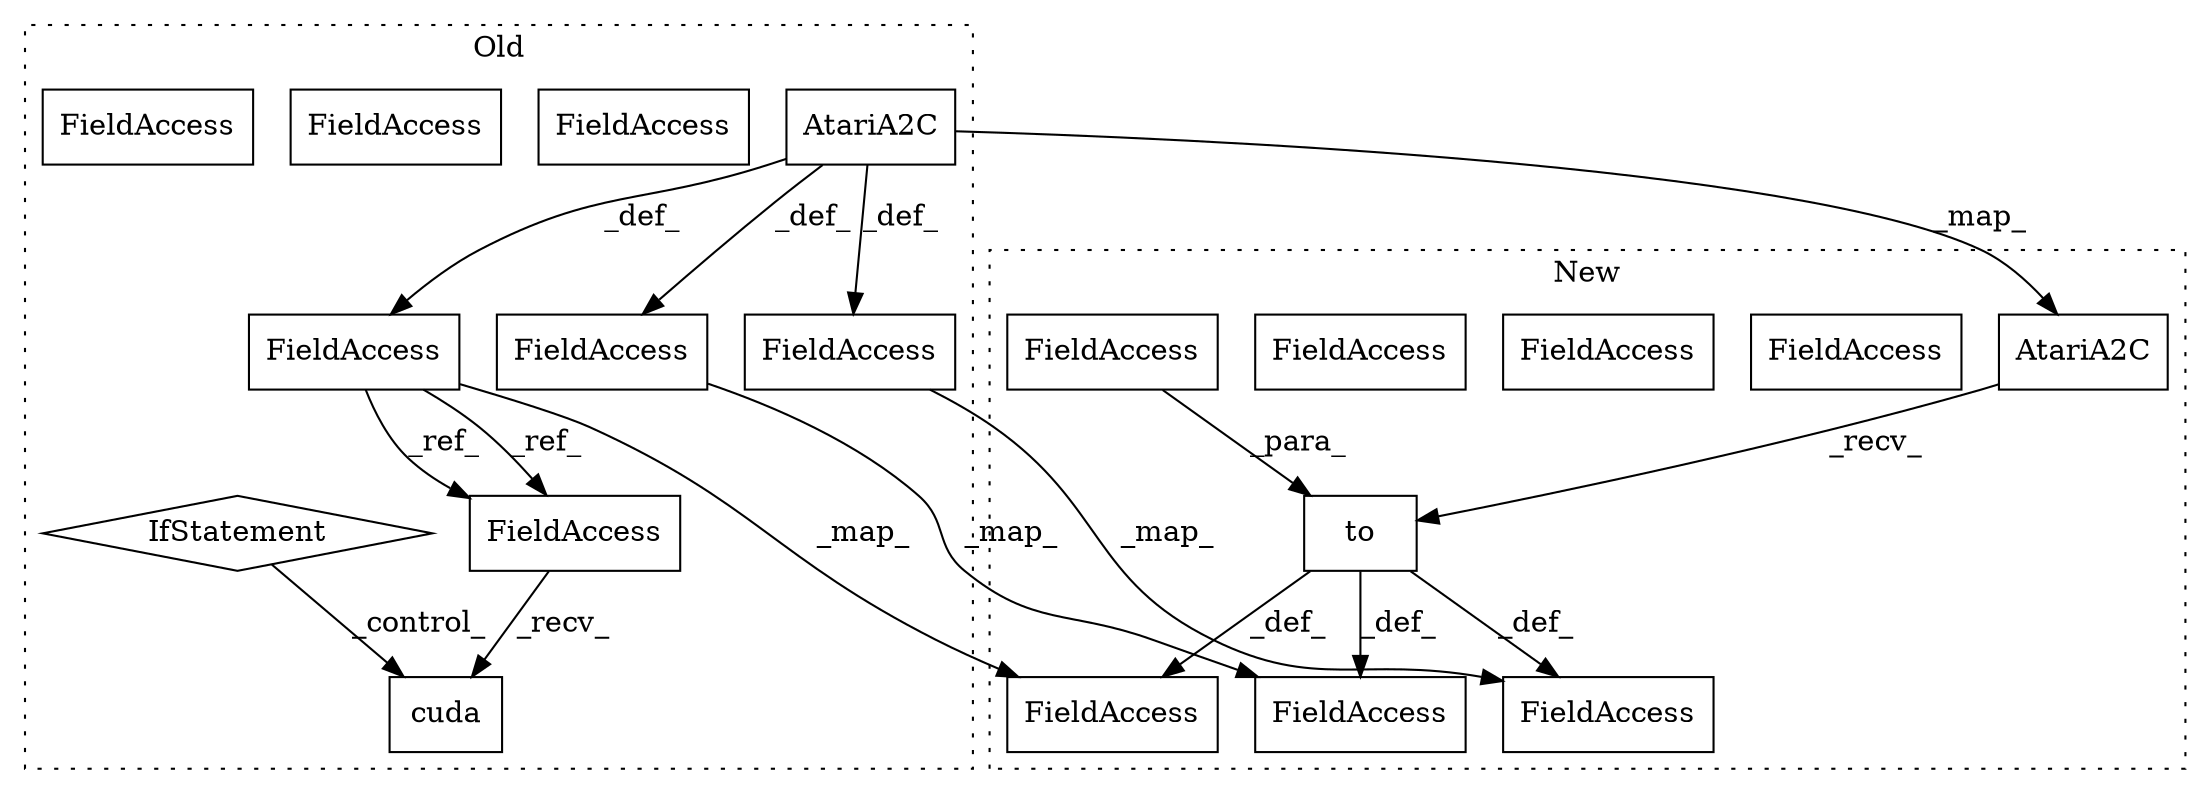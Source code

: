 digraph G {
subgraph cluster0 {
1 [label="AtariA2C" a="32" s="4183,4246" l="9,1" shape="box"];
3 [label="cuda" a="32" s="4284" l="6" shape="box"];
4 [label="IfStatement" a="25" s="4255,4268" l="4,2" shape="diamond"];
6 [label="FieldAccess" a="22" s="4367" l="4" shape="box"];
7 [label="FieldAccess" a="22" s="4280" l="3" shape="box"];
8 [label="FieldAccess" a="22" s="5439" l="4" shape="box"];
11 [label="FieldAccess" a="22" s="5963" l="13" shape="box"];
13 [label="FieldAccess" a="22" s="4179" l="3" shape="box"];
15 [label="FieldAccess" a="22" s="4385" l="10" shape="box"];
18 [label="FieldAccess" a="22" s="4280" l="3" shape="box"];
label = "Old";
style="dotted";
}
subgraph cluster1 {
2 [label="AtariA2C" a="32" s="3956,4019" l="9,1" shape="box"];
5 [label="to" a="32" s="4021,4030" l="3,1" shape="box"];
9 [label="FieldAccess" a="22" s="4932" l="6" shape="box"];
10 [label="FieldAccess" a="22" s="4024" l="6" shape="box"];
12 [label="FieldAccess" a="22" s="5519" l="13" shape="box"];
14 [label="FieldAccess" a="22" s="3952" l="3" shape="box"];
16 [label="FieldAccess" a="22" s="4115" l="10" shape="box"];
17 [label="FieldAccess" a="22" s="4100" l="6" shape="box"];
19 [label="FieldAccess" a="22" s="4024" l="6" shape="box"];
label = "New";
style="dotted";
}
1 -> 2 [label="_map_"];
1 -> 13 [label="_def_"];
1 -> 15 [label="_def_"];
1 -> 11 [label="_def_"];
2 -> 5 [label="_recv_"];
4 -> 3 [label="_control_"];
5 -> 12 [label="_def_"];
5 -> 14 [label="_def_"];
5 -> 16 [label="_def_"];
11 -> 12 [label="_map_"];
13 -> 18 [label="_ref_"];
13 -> 14 [label="_map_"];
13 -> 18 [label="_ref_"];
15 -> 16 [label="_map_"];
18 -> 3 [label="_recv_"];
19 -> 5 [label="_para_"];
}